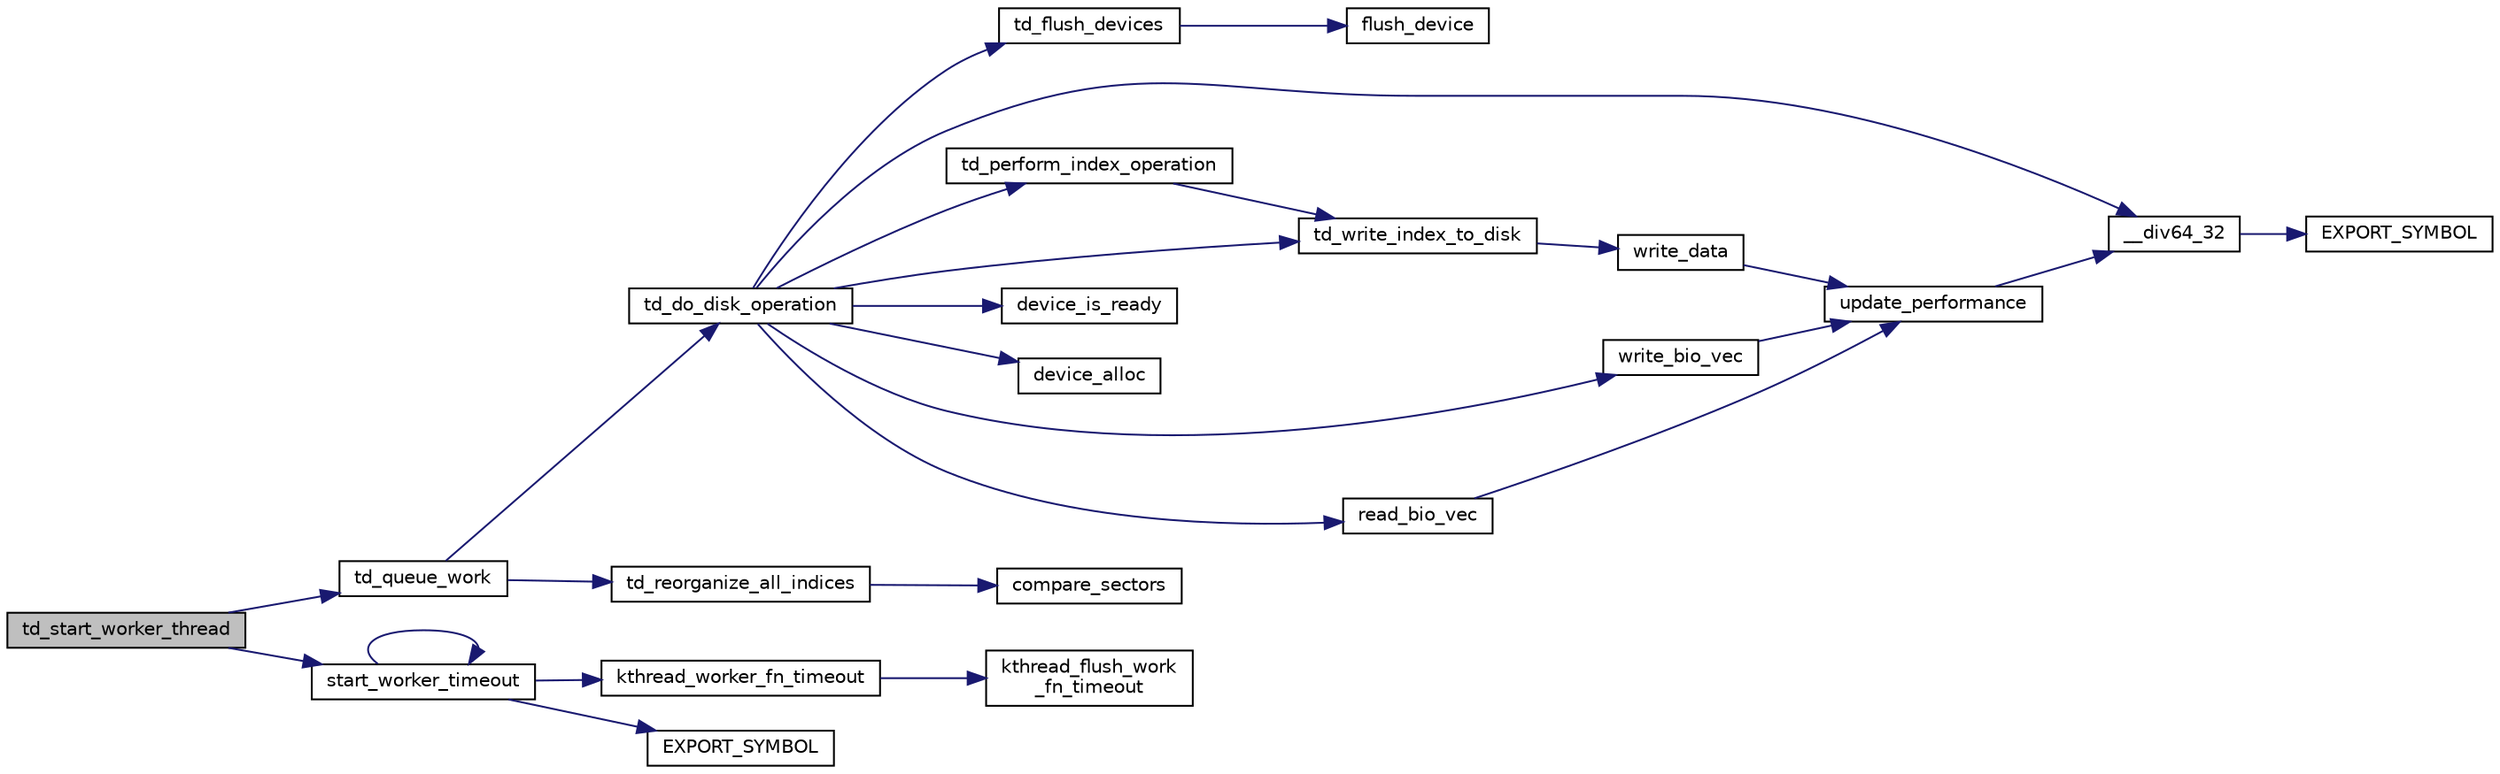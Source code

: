 digraph "td_start_worker_thread"
{
  edge [fontname="Helvetica",fontsize="10",labelfontname="Helvetica",labelfontsize="10"];
  node [fontname="Helvetica",fontsize="10",shape=record];
  rankdir="LR";
  Node1 [label="td_start_worker_thread",height=0.2,width=0.4,color="black", fillcolor="grey75", style="filled", fontcolor="black"];
  Node1 -> Node2 [color="midnightblue",fontsize="10",style="solid",fontname="Helvetica"];
  Node2 [label="td_queue_work",height=0.2,width=0.4,color="black", fillcolor="white", style="filled",URL="$tdisk_8c.html#a1ac1c2ec899d11e9f93e8d94ae33faff",tooltip="This is the actual worker function which is called by the worker thread. "];
  Node2 -> Node3 [color="midnightblue",fontsize="10",style="solid",fontname="Helvetica"];
  Node3 [label="td_do_disk_operation",height=0.2,width=0.4,color="black", fillcolor="white", style="filled",URL="$tdisk_8c.html#aa3d78e85e0eb26deae43a19adc91413e",tooltip="This function does the actual device operations. "];
  Node3 -> Node4 [color="midnightblue",fontsize="10",style="solid",fontname="Helvetica"];
  Node4 [label="td_flush_devices",height=0.2,width=0.4,color="black", fillcolor="white", style="filled",URL="$tdisk_8c.html#ab2ac2de6430027382248318b34364d2b",tooltip="Flushes the underlying devices of the tDisk. "];
  Node4 -> Node5 [color="midnightblue",fontsize="10",style="solid",fontname="Helvetica"];
  Node5 [label="flush_device",height=0.2,width=0.4,color="black", fillcolor="white", style="filled",URL="$tdisk__device__operations_8h.html#a0637c1cf3cedbdcd2dfeb4c93907cf14",tooltip="Generic function that flushes a device. "];
  Node3 -> Node6 [color="midnightblue",fontsize="10",style="solid",fontname="Helvetica"];
  Node6 [label="__div64_32",height=0.2,width=0.4,color="black", fillcolor="white", style="filled",URL="$helpers_8c.html#aff7dbb9c60a4d1c2a3648918d7d083e6"];
  Node6 -> Node7 [color="midnightblue",fontsize="10",style="solid",fontname="Helvetica"];
  Node7 [label="EXPORT_SYMBOL",height=0.2,width=0.4,color="black", fillcolor="white", style="filled",URL="$helpers_8c.html#a6b260ca72a53d15fc7e64d9b70d46d96"];
  Node3 -> Node8 [color="midnightblue",fontsize="10",style="solid",fontname="Helvetica"];
  Node8 [label="td_perform_index_operation",height=0.2,width=0.4,color="black", fillcolor="white", style="filled",URL="$tdisk_8c.html#a1050db79753eb77efec01765efd1e66f",tooltip="Performs the given index operation. "];
  Node8 -> Node9 [color="midnightblue",fontsize="10",style="solid",fontname="Helvetica"];
  Node9 [label="td_write_index_to_disk",height=0.2,width=0.4,color="black", fillcolor="white", style="filled",URL="$tdisk_8c.html#a97861b5c4ef4f2807d29ef1f1c74fe64",tooltip="Writes the given sector index to the given internal device. "];
  Node9 -> Node10 [color="midnightblue",fontsize="10",style="solid",fontname="Helvetica"];
  Node10 [label="write_data",height=0.2,width=0.4,color="black", fillcolor="white", style="filled",URL="$tdisk__device__operations_8h.html#a7416ee55b81815dc405f452977f280f1",tooltip="tDisk Driver "];
  Node10 -> Node11 [color="midnightblue",fontsize="10",style="solid",fontname="Helvetica"];
  Node11 [label="update_performance",height=0.2,width=0.4,color="black", fillcolor="white", style="filled",URL="$tdisk__performance_8h.html#ae00201ef33f2b28f394b7e60f29f1452",tooltip="This function updates the performance data of the given performacen data. "];
  Node11 -> Node6 [color="midnightblue",fontsize="10",style="solid",fontname="Helvetica"];
  Node3 -> Node9 [color="midnightblue",fontsize="10",style="solid",fontname="Helvetica"];
  Node3 -> Node12 [color="midnightblue",fontsize="10",style="solid",fontname="Helvetica"];
  Node12 [label="device_is_ready",height=0.2,width=0.4,color="black", fillcolor="white", style="filled",URL="$tdisk__device__operations_8h.html#a6634c65571b6a9594cb1dad4fd62d95e",tooltip="Generic function that checks if a device is ready or not. "];
  Node3 -> Node13 [color="midnightblue",fontsize="10",style="solid",fontname="Helvetica"];
  Node13 [label="device_alloc",height=0.2,width=0.4,color="black", fillcolor="white", style="filled",URL="$tdisk__device__operations_8h.html#afd71ce89b7266b5ec95db67cca456e70",tooltip="Generic function that allocs space on a device. "];
  Node3 -> Node14 [color="midnightblue",fontsize="10",style="solid",fontname="Helvetica"];
  Node14 [label="write_bio_vec",height=0.2,width=0.4,color="black", fillcolor="white", style="filled",URL="$tdisk__device__operations_8h.html#a29930d5031aca4da37a5d1bf41a7e55f",tooltip="Generic function that writes a bio_vec to a device. "];
  Node14 -> Node11 [color="midnightblue",fontsize="10",style="solid",fontname="Helvetica"];
  Node3 -> Node15 [color="midnightblue",fontsize="10",style="solid",fontname="Helvetica"];
  Node15 [label="read_bio_vec",height=0.2,width=0.4,color="black", fillcolor="white", style="filled",URL="$tdisk__device__operations_8h.html#a1efd2d4f27fce5d5f531ca6740da6421",tooltip="Generic function that reads a bio_vec from a device. "];
  Node15 -> Node11 [color="midnightblue",fontsize="10",style="solid",fontname="Helvetica"];
  Node2 -> Node16 [color="midnightblue",fontsize="10",style="solid",fontname="Helvetica"];
  Node16 [label="td_reorganize_all_indices",height=0.2,width=0.4,color="black", fillcolor="white", style="filled",URL="$tdisk_8c.html#ac7c9f870d85abfae3b133fed4eca5de5",tooltip="This function sorts all the sector indices This is useful at the loading time. "];
  Node16 -> Node17 [color="midnightblue",fontsize="10",style="solid",fontname="Helvetica"];
  Node17 [label="compare_sectors",height=0.2,width=0.4,color="black", fillcolor="white", style="filled",URL="$tdisk_8c.html#abdc38fdf61e493959217022373ff7390"];
  Node1 -> Node18 [color="midnightblue",fontsize="10",style="solid",fontname="Helvetica"];
  Node18 [label="start_worker_timeout",height=0.2,width=0.4,color="black", fillcolor="white", style="filled",URL="$worker__timeout_8c.html#a3e91f40215229e96969d238f7586d6b6",tooltip="This function is used to initialize the timeout worker. "];
  Node18 -> Node19 [color="midnightblue",fontsize="10",style="solid",fontname="Helvetica"];
  Node19 [label="kthread_worker_fn_timeout",height=0.2,width=0.4,color="black", fillcolor="white", style="filled",URL="$worker__timeout_8c.html#aeeaf145beeced418bedd6922339af97c",tooltip="This function is more or less copied from the linux kernel version except that it is able to wake up ..."];
  Node19 -> Node20 [color="midnightblue",fontsize="10",style="solid",fontname="Helvetica"];
  Node20 [label="kthread_flush_work\l_fn_timeout",height=0.2,width=0.4,color="black", fillcolor="white", style="filled",URL="$worker__timeout_8c.html#a9cb5d7f5650cedfe0249a116d574ed76",tooltip="This function is called for the flush work. "];
  Node18 -> Node21 [color="midnightblue",fontsize="10",style="solid",fontname="Helvetica"];
  Node21 [label="EXPORT_SYMBOL",height=0.2,width=0.4,color="black", fillcolor="white", style="filled",URL="$worker__timeout_8c.html#a62b9c89dd0ee9cfa04c1b1eabd734db9"];
  Node18 -> Node18 [color="midnightblue",fontsize="10",style="solid",fontname="Helvetica"];
}
